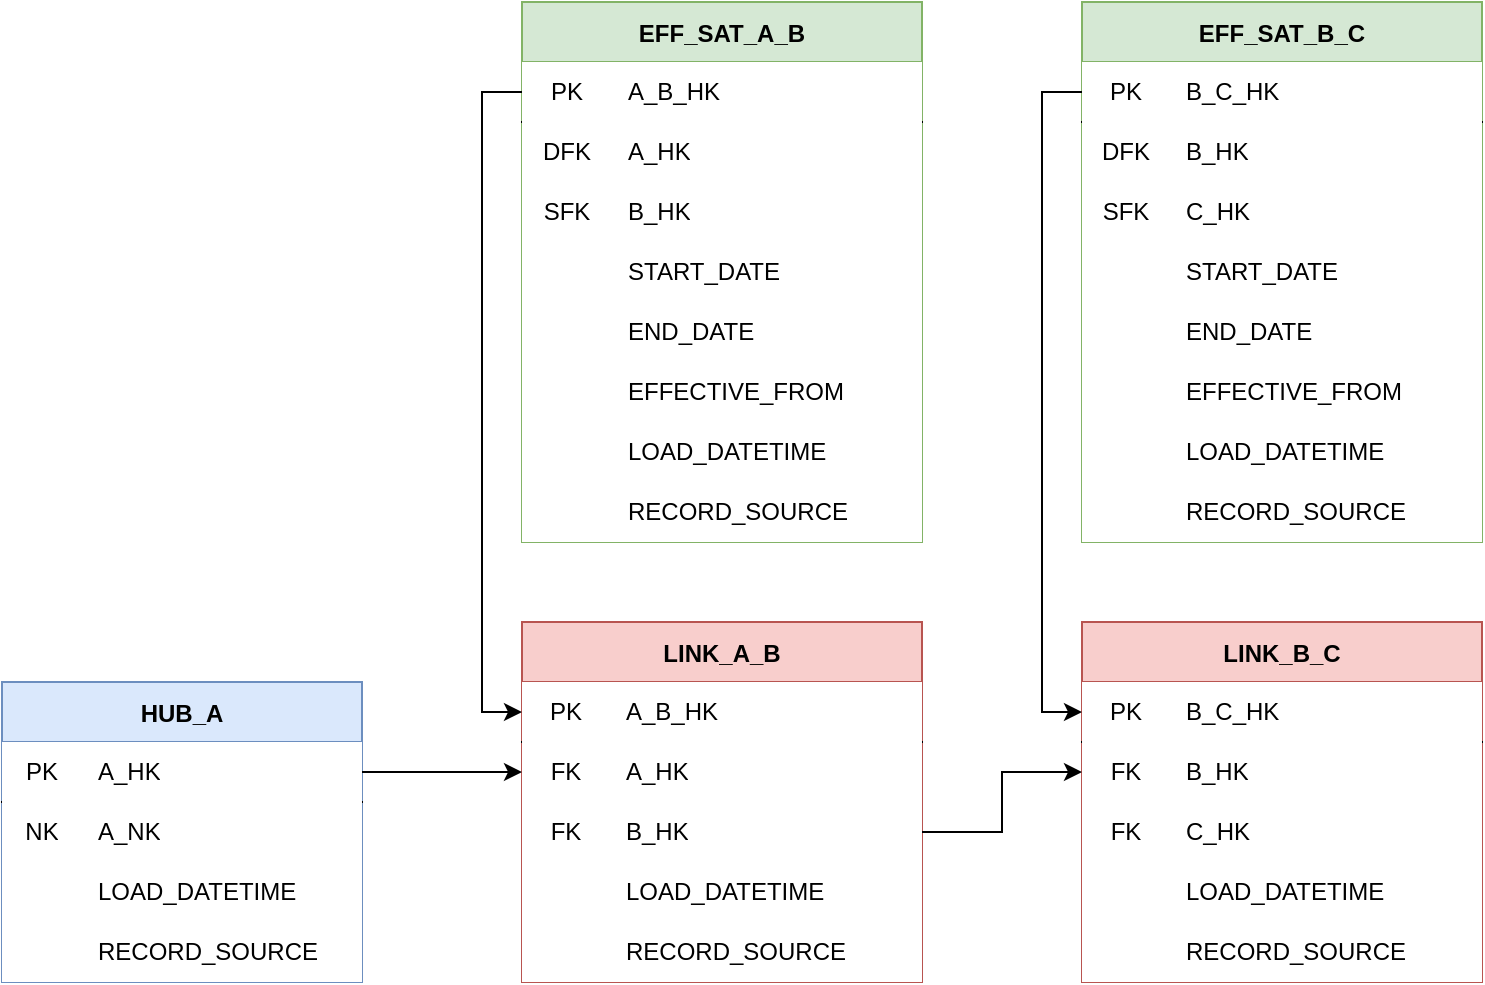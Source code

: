 <mxfile version="15.6.8" type="device"><diagram id="DpK4ceuNsN-gFAj8Zbw4" name="Page-1"><mxGraphModel dx="2031" dy="1089" grid="1" gridSize="10" guides="1" tooltips="1" connect="1" arrows="1" fold="1" page="1" pageScale="1" pageWidth="1169" pageHeight="827" math="0" shadow="0"><root><mxCell id="0"/><mxCell id="1" parent="0"/><mxCell id="jPIMlMzL77Ls9lSyBVx6-1" value="HUB_A" style="shape=table;startSize=30;container=1;collapsible=0;childLayout=tableLayout;fixedRows=1;rowLines=0;fontStyle=1;align=center;pointerEvents=1;fillColor=#dae8fc;strokeColor=#6c8ebf;swimlaneFillColor=none;" vertex="1" parent="1"><mxGeometry x="250" y="520" width="180" height="150" as="geometry"/></mxCell><mxCell id="jPIMlMzL77Ls9lSyBVx6-2" value="" style="shape=partialRectangle;html=1;whiteSpace=wrap;collapsible=0;dropTarget=0;pointerEvents=1;fillColor=none;top=0;left=0;bottom=1;right=0;points=[[0,0.5],[1,0.5]];portConstraint=eastwest;" vertex="1" parent="jPIMlMzL77Ls9lSyBVx6-1"><mxGeometry y="30" width="180" height="30" as="geometry"/></mxCell><mxCell id="jPIMlMzL77Ls9lSyBVx6-3" value="PK" style="shape=partialRectangle;html=1;whiteSpace=wrap;connectable=0;fillColor=default;top=0;left=0;bottom=0;right=0;overflow=hidden;pointerEvents=1;" vertex="1" parent="jPIMlMzL77Ls9lSyBVx6-2"><mxGeometry width="40" height="30" as="geometry"><mxRectangle width="40" height="30" as="alternateBounds"/></mxGeometry></mxCell><mxCell id="jPIMlMzL77Ls9lSyBVx6-4" value="A_HK" style="shape=partialRectangle;html=1;whiteSpace=wrap;connectable=0;fillColor=default;top=0;left=0;bottom=0;right=0;align=left;spacingLeft=6;overflow=hidden;pointerEvents=1;" vertex="1" parent="jPIMlMzL77Ls9lSyBVx6-2"><mxGeometry x="40" width="140" height="30" as="geometry"><mxRectangle width="140" height="30" as="alternateBounds"/></mxGeometry></mxCell><mxCell id="jPIMlMzL77Ls9lSyBVx6-5" value="" style="shape=partialRectangle;html=1;whiteSpace=wrap;collapsible=0;dropTarget=0;pointerEvents=1;fillColor=none;top=0;left=0;bottom=0;right=0;points=[[0,0.5],[1,0.5]];portConstraint=eastwest;" vertex="1" parent="jPIMlMzL77Ls9lSyBVx6-1"><mxGeometry y="60" width="180" height="30" as="geometry"/></mxCell><mxCell id="jPIMlMzL77Ls9lSyBVx6-6" value="NK" style="shape=partialRectangle;html=1;whiteSpace=wrap;connectable=0;fillColor=default;top=0;left=0;bottom=0;right=0;overflow=hidden;pointerEvents=1;" vertex="1" parent="jPIMlMzL77Ls9lSyBVx6-5"><mxGeometry width="40" height="30" as="geometry"><mxRectangle width="40" height="30" as="alternateBounds"/></mxGeometry></mxCell><mxCell id="jPIMlMzL77Ls9lSyBVx6-7" value="A_NK" style="shape=partialRectangle;html=1;whiteSpace=wrap;connectable=0;fillColor=default;top=0;left=0;bottom=0;right=0;align=left;spacingLeft=6;overflow=hidden;pointerEvents=1;" vertex="1" parent="jPIMlMzL77Ls9lSyBVx6-5"><mxGeometry x="40" width="140" height="30" as="geometry"><mxRectangle width="140" height="30" as="alternateBounds"/></mxGeometry></mxCell><mxCell id="jPIMlMzL77Ls9lSyBVx6-8" value="" style="shape=partialRectangle;html=1;whiteSpace=wrap;collapsible=0;dropTarget=0;pointerEvents=1;fillColor=none;top=0;left=0;bottom=0;right=0;points=[[0,0.5],[1,0.5]];portConstraint=eastwest;" vertex="1" parent="jPIMlMzL77Ls9lSyBVx6-1"><mxGeometry y="90" width="180" height="30" as="geometry"/></mxCell><mxCell id="jPIMlMzL77Ls9lSyBVx6-9" value="" style="shape=partialRectangle;html=1;whiteSpace=wrap;connectable=0;fillColor=default;top=0;left=0;bottom=0;right=0;overflow=hidden;pointerEvents=1;" vertex="1" parent="jPIMlMzL77Ls9lSyBVx6-8"><mxGeometry width="40" height="30" as="geometry"><mxRectangle width="40" height="30" as="alternateBounds"/></mxGeometry></mxCell><mxCell id="jPIMlMzL77Ls9lSyBVx6-10" value="LOAD_DATETIME" style="shape=partialRectangle;html=1;whiteSpace=wrap;connectable=0;fillColor=default;top=0;left=0;bottom=0;right=0;align=left;spacingLeft=6;overflow=hidden;pointerEvents=1;" vertex="1" parent="jPIMlMzL77Ls9lSyBVx6-8"><mxGeometry x="40" width="140" height="30" as="geometry"><mxRectangle width="140" height="30" as="alternateBounds"/></mxGeometry></mxCell><mxCell id="jPIMlMzL77Ls9lSyBVx6-11" style="shape=partialRectangle;html=1;whiteSpace=wrap;collapsible=0;dropTarget=0;pointerEvents=1;fillColor=none;top=0;left=0;bottom=0;right=0;points=[[0,0.5],[1,0.5]];portConstraint=eastwest;" vertex="1" parent="jPIMlMzL77Ls9lSyBVx6-1"><mxGeometry y="120" width="180" height="30" as="geometry"/></mxCell><mxCell id="jPIMlMzL77Ls9lSyBVx6-12" style="shape=partialRectangle;html=1;whiteSpace=wrap;connectable=0;fillColor=default;top=0;left=0;bottom=0;right=0;overflow=hidden;pointerEvents=1;" vertex="1" parent="jPIMlMzL77Ls9lSyBVx6-11"><mxGeometry width="40" height="30" as="geometry"><mxRectangle width="40" height="30" as="alternateBounds"/></mxGeometry></mxCell><mxCell id="jPIMlMzL77Ls9lSyBVx6-13" value="RECORD_SOURCE" style="shape=partialRectangle;html=1;whiteSpace=wrap;connectable=0;fillColor=default;top=0;left=0;bottom=0;right=0;align=left;spacingLeft=6;overflow=hidden;pointerEvents=1;" vertex="1" parent="jPIMlMzL77Ls9lSyBVx6-11"><mxGeometry x="40" width="140" height="30" as="geometry"><mxRectangle width="140" height="30" as="alternateBounds"/></mxGeometry></mxCell><mxCell id="jPIMlMzL77Ls9lSyBVx6-14" value="LINK_A_B" style="shape=table;startSize=30;container=1;collapsible=0;childLayout=tableLayout;fixedRows=1;rowLines=0;fontStyle=1;align=center;pointerEvents=1;fillColor=#f8cecc;strokeColor=#b85450;swimlaneFillColor=none;" vertex="1" parent="1"><mxGeometry x="510" y="490" width="200" height="180" as="geometry"/></mxCell><mxCell id="jPIMlMzL77Ls9lSyBVx6-15" value="" style="shape=partialRectangle;html=1;whiteSpace=wrap;collapsible=0;dropTarget=0;pointerEvents=1;fillColor=none;top=0;left=0;bottom=1;right=0;points=[[0,0.5],[1,0.5]];portConstraint=eastwest;" vertex="1" parent="jPIMlMzL77Ls9lSyBVx6-14"><mxGeometry y="30" width="200" height="30" as="geometry"/></mxCell><mxCell id="jPIMlMzL77Ls9lSyBVx6-16" value="PK" style="shape=partialRectangle;html=1;whiteSpace=wrap;connectable=0;fillColor=default;top=0;left=0;bottom=0;right=0;overflow=hidden;pointerEvents=1;" vertex="1" parent="jPIMlMzL77Ls9lSyBVx6-15"><mxGeometry width="44" height="30" as="geometry"><mxRectangle width="44" height="30" as="alternateBounds"/></mxGeometry></mxCell><mxCell id="jPIMlMzL77Ls9lSyBVx6-17" value="A_B_HK" style="shape=partialRectangle;html=1;whiteSpace=wrap;connectable=0;fillColor=default;top=0;left=0;bottom=0;right=0;align=left;spacingLeft=6;overflow=hidden;pointerEvents=1;" vertex="1" parent="jPIMlMzL77Ls9lSyBVx6-15"><mxGeometry x="44" width="156" height="30" as="geometry"><mxRectangle width="156" height="30" as="alternateBounds"/></mxGeometry></mxCell><mxCell id="jPIMlMzL77Ls9lSyBVx6-18" value="" style="shape=partialRectangle;html=1;whiteSpace=wrap;collapsible=0;dropTarget=0;pointerEvents=1;fillColor=none;top=0;left=0;bottom=0;right=0;points=[[0,0.5],[1,0.5]];portConstraint=eastwest;" vertex="1" parent="jPIMlMzL77Ls9lSyBVx6-14"><mxGeometry y="60" width="200" height="30" as="geometry"/></mxCell><mxCell id="jPIMlMzL77Ls9lSyBVx6-19" value="FK" style="shape=partialRectangle;html=1;whiteSpace=wrap;connectable=0;fillColor=default;top=0;left=0;bottom=0;right=0;overflow=hidden;pointerEvents=1;" vertex="1" parent="jPIMlMzL77Ls9lSyBVx6-18"><mxGeometry width="44" height="30" as="geometry"><mxRectangle width="44" height="30" as="alternateBounds"/></mxGeometry></mxCell><mxCell id="jPIMlMzL77Ls9lSyBVx6-20" value="A_HK" style="shape=partialRectangle;html=1;whiteSpace=wrap;connectable=0;fillColor=default;top=0;left=0;bottom=0;right=0;align=left;spacingLeft=6;overflow=hidden;pointerEvents=1;" vertex="1" parent="jPIMlMzL77Ls9lSyBVx6-18"><mxGeometry x="44" width="156" height="30" as="geometry"><mxRectangle width="156" height="30" as="alternateBounds"/></mxGeometry></mxCell><mxCell id="jPIMlMzL77Ls9lSyBVx6-21" value="" style="shape=partialRectangle;html=1;whiteSpace=wrap;collapsible=0;dropTarget=0;pointerEvents=1;fillColor=none;top=0;left=0;bottom=0;right=0;points=[[0,0.5],[1,0.5]];portConstraint=eastwest;" vertex="1" parent="jPIMlMzL77Ls9lSyBVx6-14"><mxGeometry y="90" width="200" height="30" as="geometry"/></mxCell><mxCell id="jPIMlMzL77Ls9lSyBVx6-22" value="FK" style="shape=partialRectangle;html=1;whiteSpace=wrap;connectable=0;fillColor=default;top=0;left=0;bottom=0;right=0;overflow=hidden;pointerEvents=1;" vertex="1" parent="jPIMlMzL77Ls9lSyBVx6-21"><mxGeometry width="44" height="30" as="geometry"><mxRectangle width="44" height="30" as="alternateBounds"/></mxGeometry></mxCell><mxCell id="jPIMlMzL77Ls9lSyBVx6-23" value="B_HK" style="shape=partialRectangle;html=1;whiteSpace=wrap;connectable=0;fillColor=default;top=0;left=0;bottom=0;right=0;align=left;spacingLeft=6;overflow=hidden;pointerEvents=1;" vertex="1" parent="jPIMlMzL77Ls9lSyBVx6-21"><mxGeometry x="44" width="156" height="30" as="geometry"><mxRectangle width="156" height="30" as="alternateBounds"/></mxGeometry></mxCell><mxCell id="jPIMlMzL77Ls9lSyBVx6-24" style="shape=partialRectangle;html=1;whiteSpace=wrap;collapsible=0;dropTarget=0;pointerEvents=1;fillColor=none;top=0;left=0;bottom=0;right=0;points=[[0,0.5],[1,0.5]];portConstraint=eastwest;" vertex="1" parent="jPIMlMzL77Ls9lSyBVx6-14"><mxGeometry y="120" width="200" height="30" as="geometry"/></mxCell><mxCell id="jPIMlMzL77Ls9lSyBVx6-25" style="shape=partialRectangle;html=1;whiteSpace=wrap;connectable=0;fillColor=default;top=0;left=0;bottom=0;right=0;overflow=hidden;pointerEvents=1;" vertex="1" parent="jPIMlMzL77Ls9lSyBVx6-24"><mxGeometry width="44" height="30" as="geometry"><mxRectangle width="44" height="30" as="alternateBounds"/></mxGeometry></mxCell><mxCell id="jPIMlMzL77Ls9lSyBVx6-26" value="LOAD_DATETIME" style="shape=partialRectangle;html=1;whiteSpace=wrap;connectable=0;fillColor=default;top=0;left=0;bottom=0;right=0;align=left;spacingLeft=6;overflow=hidden;pointerEvents=1;" vertex="1" parent="jPIMlMzL77Ls9lSyBVx6-24"><mxGeometry x="44" width="156" height="30" as="geometry"><mxRectangle width="156" height="30" as="alternateBounds"/></mxGeometry></mxCell><mxCell id="jPIMlMzL77Ls9lSyBVx6-27" style="shape=partialRectangle;html=1;whiteSpace=wrap;collapsible=0;dropTarget=0;pointerEvents=1;fillColor=none;top=0;left=0;bottom=0;right=0;points=[[0,0.5],[1,0.5]];portConstraint=eastwest;" vertex="1" parent="jPIMlMzL77Ls9lSyBVx6-14"><mxGeometry y="150" width="200" height="30" as="geometry"/></mxCell><mxCell id="jPIMlMzL77Ls9lSyBVx6-28" style="shape=partialRectangle;html=1;whiteSpace=wrap;connectable=0;fillColor=default;top=0;left=0;bottom=0;right=0;overflow=hidden;pointerEvents=1;" vertex="1" parent="jPIMlMzL77Ls9lSyBVx6-27"><mxGeometry width="44" height="30" as="geometry"><mxRectangle width="44" height="30" as="alternateBounds"/></mxGeometry></mxCell><mxCell id="jPIMlMzL77Ls9lSyBVx6-29" value="RECORD_SOURCE" style="shape=partialRectangle;html=1;whiteSpace=wrap;connectable=0;fillColor=default;top=0;left=0;bottom=0;right=0;align=left;spacingLeft=6;overflow=hidden;pointerEvents=1;" vertex="1" parent="jPIMlMzL77Ls9lSyBVx6-27"><mxGeometry x="44" width="156" height="30" as="geometry"><mxRectangle width="156" height="30" as="alternateBounds"/></mxGeometry></mxCell><mxCell id="jPIMlMzL77Ls9lSyBVx6-30" value="LINK_B_C" style="shape=table;startSize=30;container=1;collapsible=0;childLayout=tableLayout;fixedRows=1;rowLines=0;fontStyle=1;align=center;pointerEvents=1;fillColor=#f8cecc;strokeColor=#b85450;swimlaneFillColor=none;" vertex="1" parent="1"><mxGeometry x="790" y="490" width="200" height="180" as="geometry"/></mxCell><mxCell id="jPIMlMzL77Ls9lSyBVx6-31" value="" style="shape=partialRectangle;html=1;whiteSpace=wrap;collapsible=0;dropTarget=0;pointerEvents=1;fillColor=none;top=0;left=0;bottom=1;right=0;points=[[0,0.5],[1,0.5]];portConstraint=eastwest;" vertex="1" parent="jPIMlMzL77Ls9lSyBVx6-30"><mxGeometry y="30" width="200" height="30" as="geometry"/></mxCell><mxCell id="jPIMlMzL77Ls9lSyBVx6-32" value="PK" style="shape=partialRectangle;html=1;whiteSpace=wrap;connectable=0;fillColor=default;top=0;left=0;bottom=0;right=0;overflow=hidden;pointerEvents=1;" vertex="1" parent="jPIMlMzL77Ls9lSyBVx6-31"><mxGeometry width="44" height="30" as="geometry"><mxRectangle width="44" height="30" as="alternateBounds"/></mxGeometry></mxCell><mxCell id="jPIMlMzL77Ls9lSyBVx6-33" value="B_C_HK" style="shape=partialRectangle;html=1;whiteSpace=wrap;connectable=0;fillColor=default;top=0;left=0;bottom=0;right=0;align=left;spacingLeft=6;overflow=hidden;pointerEvents=1;" vertex="1" parent="jPIMlMzL77Ls9lSyBVx6-31"><mxGeometry x="44" width="156" height="30" as="geometry"><mxRectangle width="156" height="30" as="alternateBounds"/></mxGeometry></mxCell><mxCell id="jPIMlMzL77Ls9lSyBVx6-34" value="" style="shape=partialRectangle;html=1;whiteSpace=wrap;collapsible=0;dropTarget=0;pointerEvents=1;fillColor=none;top=0;left=0;bottom=0;right=0;points=[[0,0.5],[1,0.5]];portConstraint=eastwest;" vertex="1" parent="jPIMlMzL77Ls9lSyBVx6-30"><mxGeometry y="60" width="200" height="30" as="geometry"/></mxCell><mxCell id="jPIMlMzL77Ls9lSyBVx6-35" value="FK" style="shape=partialRectangle;html=1;whiteSpace=wrap;connectable=0;fillColor=default;top=0;left=0;bottom=0;right=0;overflow=hidden;pointerEvents=1;" vertex="1" parent="jPIMlMzL77Ls9lSyBVx6-34"><mxGeometry width="44" height="30" as="geometry"><mxRectangle width="44" height="30" as="alternateBounds"/></mxGeometry></mxCell><mxCell id="jPIMlMzL77Ls9lSyBVx6-36" value="B_HK" style="shape=partialRectangle;html=1;whiteSpace=wrap;connectable=0;fillColor=default;top=0;left=0;bottom=0;right=0;align=left;spacingLeft=6;overflow=hidden;pointerEvents=1;" vertex="1" parent="jPIMlMzL77Ls9lSyBVx6-34"><mxGeometry x="44" width="156" height="30" as="geometry"><mxRectangle width="156" height="30" as="alternateBounds"/></mxGeometry></mxCell><mxCell id="jPIMlMzL77Ls9lSyBVx6-37" value="" style="shape=partialRectangle;html=1;whiteSpace=wrap;collapsible=0;dropTarget=0;pointerEvents=1;fillColor=none;top=0;left=0;bottom=0;right=0;points=[[0,0.5],[1,0.5]];portConstraint=eastwest;" vertex="1" parent="jPIMlMzL77Ls9lSyBVx6-30"><mxGeometry y="90" width="200" height="30" as="geometry"/></mxCell><mxCell id="jPIMlMzL77Ls9lSyBVx6-38" value="FK" style="shape=partialRectangle;html=1;whiteSpace=wrap;connectable=0;fillColor=default;top=0;left=0;bottom=0;right=0;overflow=hidden;pointerEvents=1;" vertex="1" parent="jPIMlMzL77Ls9lSyBVx6-37"><mxGeometry width="44" height="30" as="geometry"><mxRectangle width="44" height="30" as="alternateBounds"/></mxGeometry></mxCell><mxCell id="jPIMlMzL77Ls9lSyBVx6-39" value="C_HK" style="shape=partialRectangle;html=1;whiteSpace=wrap;connectable=0;fillColor=default;top=0;left=0;bottom=0;right=0;align=left;spacingLeft=6;overflow=hidden;pointerEvents=1;" vertex="1" parent="jPIMlMzL77Ls9lSyBVx6-37"><mxGeometry x="44" width="156" height="30" as="geometry"><mxRectangle width="156" height="30" as="alternateBounds"/></mxGeometry></mxCell><mxCell id="jPIMlMzL77Ls9lSyBVx6-40" style="shape=partialRectangle;html=1;whiteSpace=wrap;collapsible=0;dropTarget=0;pointerEvents=1;fillColor=none;top=0;left=0;bottom=0;right=0;points=[[0,0.5],[1,0.5]];portConstraint=eastwest;" vertex="1" parent="jPIMlMzL77Ls9lSyBVx6-30"><mxGeometry y="120" width="200" height="30" as="geometry"/></mxCell><mxCell id="jPIMlMzL77Ls9lSyBVx6-41" style="shape=partialRectangle;html=1;whiteSpace=wrap;connectable=0;fillColor=default;top=0;left=0;bottom=0;right=0;overflow=hidden;pointerEvents=1;" vertex="1" parent="jPIMlMzL77Ls9lSyBVx6-40"><mxGeometry width="44" height="30" as="geometry"><mxRectangle width="44" height="30" as="alternateBounds"/></mxGeometry></mxCell><mxCell id="jPIMlMzL77Ls9lSyBVx6-42" value="LOAD_DATETIME" style="shape=partialRectangle;html=1;whiteSpace=wrap;connectable=0;fillColor=default;top=0;left=0;bottom=0;right=0;align=left;spacingLeft=6;overflow=hidden;pointerEvents=1;" vertex="1" parent="jPIMlMzL77Ls9lSyBVx6-40"><mxGeometry x="44" width="156" height="30" as="geometry"><mxRectangle width="156" height="30" as="alternateBounds"/></mxGeometry></mxCell><mxCell id="jPIMlMzL77Ls9lSyBVx6-43" style="shape=partialRectangle;html=1;whiteSpace=wrap;collapsible=0;dropTarget=0;pointerEvents=1;fillColor=none;top=0;left=0;bottom=0;right=0;points=[[0,0.5],[1,0.5]];portConstraint=eastwest;" vertex="1" parent="jPIMlMzL77Ls9lSyBVx6-30"><mxGeometry y="150" width="200" height="30" as="geometry"/></mxCell><mxCell id="jPIMlMzL77Ls9lSyBVx6-44" style="shape=partialRectangle;html=1;whiteSpace=wrap;connectable=0;fillColor=default;top=0;left=0;bottom=0;right=0;overflow=hidden;pointerEvents=1;" vertex="1" parent="jPIMlMzL77Ls9lSyBVx6-43"><mxGeometry width="44" height="30" as="geometry"><mxRectangle width="44" height="30" as="alternateBounds"/></mxGeometry></mxCell><mxCell id="jPIMlMzL77Ls9lSyBVx6-45" value="RECORD_SOURCE" style="shape=partialRectangle;html=1;whiteSpace=wrap;connectable=0;fillColor=default;top=0;left=0;bottom=0;right=0;align=left;spacingLeft=6;overflow=hidden;pointerEvents=1;" vertex="1" parent="jPIMlMzL77Ls9lSyBVx6-43"><mxGeometry x="44" width="156" height="30" as="geometry"><mxRectangle width="156" height="30" as="alternateBounds"/></mxGeometry></mxCell><mxCell id="jPIMlMzL77Ls9lSyBVx6-46" style="edgeStyle=orthogonalEdgeStyle;rounded=0;orthogonalLoop=1;jettySize=auto;html=1;exitX=1;exitY=0.5;exitDx=0;exitDy=0;entryX=0;entryY=0.5;entryDx=0;entryDy=0;labelBackgroundColor=default;strokeWidth=1;" edge="1" parent="1" source="jPIMlMzL77Ls9lSyBVx6-2" target="jPIMlMzL77Ls9lSyBVx6-18"><mxGeometry relative="1" as="geometry"/></mxCell><mxCell id="jPIMlMzL77Ls9lSyBVx6-47" style="edgeStyle=orthogonalEdgeStyle;rounded=0;orthogonalLoop=1;jettySize=auto;html=1;exitX=1;exitY=0.5;exitDx=0;exitDy=0;entryX=0;entryY=0.5;entryDx=0;entryDy=0;labelBackgroundColor=default;strokeWidth=1;" edge="1" parent="1" source="jPIMlMzL77Ls9lSyBVx6-21" target="jPIMlMzL77Ls9lSyBVx6-34"><mxGeometry relative="1" as="geometry"/></mxCell><mxCell id="jPIMlMzL77Ls9lSyBVx6-48" value="EFF_SAT_A_B" style="shape=table;startSize=30;container=1;collapsible=0;childLayout=tableLayout;fixedRows=1;rowLines=0;fontStyle=1;align=center;pointerEvents=1;fillColor=#d5e8d4;strokeColor=#82b366;swimlaneFillColor=none;" vertex="1" parent="1"><mxGeometry x="510" y="180" width="200" height="270" as="geometry"/></mxCell><mxCell id="jPIMlMzL77Ls9lSyBVx6-49" value="" style="shape=partialRectangle;html=1;whiteSpace=wrap;collapsible=0;dropTarget=0;pointerEvents=1;fillColor=none;top=0;left=0;bottom=1;right=0;points=[[0,0.5],[1,0.5]];portConstraint=eastwest;" vertex="1" parent="jPIMlMzL77Ls9lSyBVx6-48"><mxGeometry y="30" width="200" height="30" as="geometry"/></mxCell><mxCell id="jPIMlMzL77Ls9lSyBVx6-50" value="PK" style="shape=partialRectangle;html=1;whiteSpace=wrap;connectable=0;fillColor=default;top=0;left=0;bottom=0;right=0;overflow=hidden;pointerEvents=1;" vertex="1" parent="jPIMlMzL77Ls9lSyBVx6-49"><mxGeometry width="45" height="30" as="geometry"><mxRectangle width="45" height="30" as="alternateBounds"/></mxGeometry></mxCell><mxCell id="jPIMlMzL77Ls9lSyBVx6-51" value="A_B_HK" style="shape=partialRectangle;html=1;whiteSpace=wrap;connectable=0;fillColor=default;top=0;left=0;bottom=0;right=0;align=left;spacingLeft=6;overflow=hidden;pointerEvents=1;" vertex="1" parent="jPIMlMzL77Ls9lSyBVx6-49"><mxGeometry x="45" width="155" height="30" as="geometry"><mxRectangle width="155" height="30" as="alternateBounds"/></mxGeometry></mxCell><mxCell id="jPIMlMzL77Ls9lSyBVx6-52" value="" style="shape=partialRectangle;html=1;whiteSpace=wrap;collapsible=0;dropTarget=0;pointerEvents=1;fillColor=none;top=0;left=0;bottom=0;right=0;points=[[0,0.5],[1,0.5]];portConstraint=eastwest;" vertex="1" parent="jPIMlMzL77Ls9lSyBVx6-48"><mxGeometry y="60" width="200" height="30" as="geometry"/></mxCell><mxCell id="jPIMlMzL77Ls9lSyBVx6-53" value="DFK" style="shape=partialRectangle;html=1;whiteSpace=wrap;connectable=0;fillColor=default;top=0;left=0;bottom=0;right=0;overflow=hidden;pointerEvents=1;" vertex="1" parent="jPIMlMzL77Ls9lSyBVx6-52"><mxGeometry width="45" height="30" as="geometry"><mxRectangle width="45" height="30" as="alternateBounds"/></mxGeometry></mxCell><mxCell id="jPIMlMzL77Ls9lSyBVx6-54" value="A_HK" style="shape=partialRectangle;html=1;whiteSpace=wrap;connectable=0;fillColor=default;top=0;left=0;bottom=0;right=0;align=left;spacingLeft=6;overflow=hidden;pointerEvents=1;" vertex="1" parent="jPIMlMzL77Ls9lSyBVx6-52"><mxGeometry x="45" width="155" height="30" as="geometry"><mxRectangle width="155" height="30" as="alternateBounds"/></mxGeometry></mxCell><mxCell id="jPIMlMzL77Ls9lSyBVx6-55" value="" style="shape=partialRectangle;html=1;whiteSpace=wrap;collapsible=0;dropTarget=0;pointerEvents=1;fillColor=none;top=0;left=0;bottom=0;right=0;points=[[0,0.5],[1,0.5]];portConstraint=eastwest;" vertex="1" parent="jPIMlMzL77Ls9lSyBVx6-48"><mxGeometry y="90" width="200" height="30" as="geometry"/></mxCell><mxCell id="jPIMlMzL77Ls9lSyBVx6-56" value="SFK" style="shape=partialRectangle;html=1;whiteSpace=wrap;connectable=0;fillColor=default;top=0;left=0;bottom=0;right=0;overflow=hidden;pointerEvents=1;" vertex="1" parent="jPIMlMzL77Ls9lSyBVx6-55"><mxGeometry width="45" height="30" as="geometry"><mxRectangle width="45" height="30" as="alternateBounds"/></mxGeometry></mxCell><mxCell id="jPIMlMzL77Ls9lSyBVx6-57" value="B_HK" style="shape=partialRectangle;html=1;whiteSpace=wrap;connectable=0;fillColor=default;top=0;left=0;bottom=0;right=0;align=left;spacingLeft=6;overflow=hidden;pointerEvents=1;" vertex="1" parent="jPIMlMzL77Ls9lSyBVx6-55"><mxGeometry x="45" width="155" height="30" as="geometry"><mxRectangle width="155" height="30" as="alternateBounds"/></mxGeometry></mxCell><mxCell id="jPIMlMzL77Ls9lSyBVx6-58" style="shape=partialRectangle;html=1;whiteSpace=wrap;collapsible=0;dropTarget=0;pointerEvents=1;fillColor=none;top=0;left=0;bottom=0;right=0;points=[[0,0.5],[1,0.5]];portConstraint=eastwest;" vertex="1" parent="jPIMlMzL77Ls9lSyBVx6-48"><mxGeometry y="120" width="200" height="30" as="geometry"/></mxCell><mxCell id="jPIMlMzL77Ls9lSyBVx6-59" style="shape=partialRectangle;html=1;whiteSpace=wrap;connectable=0;fillColor=default;top=0;left=0;bottom=0;right=0;overflow=hidden;pointerEvents=1;" vertex="1" parent="jPIMlMzL77Ls9lSyBVx6-58"><mxGeometry width="45" height="30" as="geometry"><mxRectangle width="45" height="30" as="alternateBounds"/></mxGeometry></mxCell><mxCell id="jPIMlMzL77Ls9lSyBVx6-60" value="START_DATE" style="shape=partialRectangle;html=1;whiteSpace=wrap;connectable=0;fillColor=default;top=0;left=0;bottom=0;right=0;align=left;spacingLeft=6;overflow=hidden;pointerEvents=1;" vertex="1" parent="jPIMlMzL77Ls9lSyBVx6-58"><mxGeometry x="45" width="155" height="30" as="geometry"><mxRectangle width="155" height="30" as="alternateBounds"/></mxGeometry></mxCell><mxCell id="jPIMlMzL77Ls9lSyBVx6-61" style="shape=partialRectangle;html=1;whiteSpace=wrap;collapsible=0;dropTarget=0;pointerEvents=1;fillColor=none;top=0;left=0;bottom=0;right=0;points=[[0,0.5],[1,0.5]];portConstraint=eastwest;" vertex="1" parent="jPIMlMzL77Ls9lSyBVx6-48"><mxGeometry y="150" width="200" height="30" as="geometry"/></mxCell><mxCell id="jPIMlMzL77Ls9lSyBVx6-62" style="shape=partialRectangle;html=1;whiteSpace=wrap;connectable=0;fillColor=default;top=0;left=0;bottom=0;right=0;overflow=hidden;pointerEvents=1;" vertex="1" parent="jPIMlMzL77Ls9lSyBVx6-61"><mxGeometry width="45" height="30" as="geometry"><mxRectangle width="45" height="30" as="alternateBounds"/></mxGeometry></mxCell><mxCell id="jPIMlMzL77Ls9lSyBVx6-63" value="END_DATE" style="shape=partialRectangle;html=1;whiteSpace=wrap;connectable=0;fillColor=default;top=0;left=0;bottom=0;right=0;align=left;spacingLeft=6;overflow=hidden;pointerEvents=1;" vertex="1" parent="jPIMlMzL77Ls9lSyBVx6-61"><mxGeometry x="45" width="155" height="30" as="geometry"><mxRectangle width="155" height="30" as="alternateBounds"/></mxGeometry></mxCell><mxCell id="jPIMlMzL77Ls9lSyBVx6-64" style="shape=partialRectangle;html=1;whiteSpace=wrap;collapsible=0;dropTarget=0;pointerEvents=1;fillColor=none;top=0;left=0;bottom=0;right=0;points=[[0,0.5],[1,0.5]];portConstraint=eastwest;" vertex="1" parent="jPIMlMzL77Ls9lSyBVx6-48"><mxGeometry y="180" width="200" height="30" as="geometry"/></mxCell><mxCell id="jPIMlMzL77Ls9lSyBVx6-65" style="shape=partialRectangle;html=1;whiteSpace=wrap;connectable=0;fillColor=default;top=0;left=0;bottom=0;right=0;overflow=hidden;pointerEvents=1;" vertex="1" parent="jPIMlMzL77Ls9lSyBVx6-64"><mxGeometry width="45" height="30" as="geometry"><mxRectangle width="45" height="30" as="alternateBounds"/></mxGeometry></mxCell><mxCell id="jPIMlMzL77Ls9lSyBVx6-66" value="EFFECTIVE_FROM" style="shape=partialRectangle;html=1;whiteSpace=wrap;connectable=0;fillColor=default;top=0;left=0;bottom=0;right=0;align=left;spacingLeft=6;overflow=hidden;pointerEvents=1;" vertex="1" parent="jPIMlMzL77Ls9lSyBVx6-64"><mxGeometry x="45" width="155" height="30" as="geometry"><mxRectangle width="155" height="30" as="alternateBounds"/></mxGeometry></mxCell><mxCell id="jPIMlMzL77Ls9lSyBVx6-67" style="shape=partialRectangle;html=1;whiteSpace=wrap;collapsible=0;dropTarget=0;pointerEvents=1;fillColor=none;top=0;left=0;bottom=0;right=0;points=[[0,0.5],[1,0.5]];portConstraint=eastwest;" vertex="1" parent="jPIMlMzL77Ls9lSyBVx6-48"><mxGeometry y="210" width="200" height="30" as="geometry"/></mxCell><mxCell id="jPIMlMzL77Ls9lSyBVx6-68" style="shape=partialRectangle;html=1;whiteSpace=wrap;connectable=0;fillColor=default;top=0;left=0;bottom=0;right=0;overflow=hidden;pointerEvents=1;" vertex="1" parent="jPIMlMzL77Ls9lSyBVx6-67"><mxGeometry width="45" height="30" as="geometry"><mxRectangle width="45" height="30" as="alternateBounds"/></mxGeometry></mxCell><mxCell id="jPIMlMzL77Ls9lSyBVx6-69" value="LOAD_DATETIME" style="shape=partialRectangle;html=1;whiteSpace=wrap;connectable=0;fillColor=default;top=0;left=0;bottom=0;right=0;align=left;spacingLeft=6;overflow=hidden;pointerEvents=1;" vertex="1" parent="jPIMlMzL77Ls9lSyBVx6-67"><mxGeometry x="45" width="155" height="30" as="geometry"><mxRectangle width="155" height="30" as="alternateBounds"/></mxGeometry></mxCell><mxCell id="jPIMlMzL77Ls9lSyBVx6-70" style="shape=partialRectangle;html=1;whiteSpace=wrap;collapsible=0;dropTarget=0;pointerEvents=1;fillColor=none;top=0;left=0;bottom=0;right=0;points=[[0,0.5],[1,0.5]];portConstraint=eastwest;" vertex="1" parent="jPIMlMzL77Ls9lSyBVx6-48"><mxGeometry y="240" width="200" height="30" as="geometry"/></mxCell><mxCell id="jPIMlMzL77Ls9lSyBVx6-71" style="shape=partialRectangle;html=1;whiteSpace=wrap;connectable=0;fillColor=default;top=0;left=0;bottom=0;right=0;overflow=hidden;pointerEvents=1;" vertex="1" parent="jPIMlMzL77Ls9lSyBVx6-70"><mxGeometry width="45" height="30" as="geometry"><mxRectangle width="45" height="30" as="alternateBounds"/></mxGeometry></mxCell><mxCell id="jPIMlMzL77Ls9lSyBVx6-72" value="RECORD_SOURCE" style="shape=partialRectangle;html=1;whiteSpace=wrap;connectable=0;fillColor=default;top=0;left=0;bottom=0;right=0;align=left;spacingLeft=6;overflow=hidden;pointerEvents=1;" vertex="1" parent="jPIMlMzL77Ls9lSyBVx6-70"><mxGeometry x="45" width="155" height="30" as="geometry"><mxRectangle width="155" height="30" as="alternateBounds"/></mxGeometry></mxCell><mxCell id="jPIMlMzL77Ls9lSyBVx6-73" value="EFF_SAT_B_C" style="shape=table;startSize=30;container=1;collapsible=0;childLayout=tableLayout;fixedRows=1;rowLines=0;fontStyle=1;align=center;pointerEvents=1;fillColor=#d5e8d4;strokeColor=#82b366;swimlaneFillColor=none;" vertex="1" parent="1"><mxGeometry x="790" y="180" width="200" height="270" as="geometry"/></mxCell><mxCell id="jPIMlMzL77Ls9lSyBVx6-74" value="" style="shape=partialRectangle;html=1;whiteSpace=wrap;collapsible=0;dropTarget=0;pointerEvents=1;fillColor=none;top=0;left=0;bottom=1;right=0;points=[[0,0.5],[1,0.5]];portConstraint=eastwest;" vertex="1" parent="jPIMlMzL77Ls9lSyBVx6-73"><mxGeometry y="30" width="200" height="30" as="geometry"/></mxCell><mxCell id="jPIMlMzL77Ls9lSyBVx6-75" value="PK" style="shape=partialRectangle;html=1;whiteSpace=wrap;connectable=0;fillColor=default;top=0;left=0;bottom=0;right=0;overflow=hidden;pointerEvents=1;" vertex="1" parent="jPIMlMzL77Ls9lSyBVx6-74"><mxGeometry width="44" height="30" as="geometry"><mxRectangle width="44" height="30" as="alternateBounds"/></mxGeometry></mxCell><mxCell id="jPIMlMzL77Ls9lSyBVx6-76" value="B_C_HK" style="shape=partialRectangle;html=1;whiteSpace=wrap;connectable=0;fillColor=default;top=0;left=0;bottom=0;right=0;align=left;spacingLeft=6;overflow=hidden;pointerEvents=1;" vertex="1" parent="jPIMlMzL77Ls9lSyBVx6-74"><mxGeometry x="44" width="156" height="30" as="geometry"><mxRectangle width="156" height="30" as="alternateBounds"/></mxGeometry></mxCell><mxCell id="jPIMlMzL77Ls9lSyBVx6-77" value="" style="shape=partialRectangle;html=1;whiteSpace=wrap;collapsible=0;dropTarget=0;pointerEvents=1;fillColor=none;top=0;left=0;bottom=0;right=0;points=[[0,0.5],[1,0.5]];portConstraint=eastwest;" vertex="1" parent="jPIMlMzL77Ls9lSyBVx6-73"><mxGeometry y="60" width="200" height="30" as="geometry"/></mxCell><mxCell id="jPIMlMzL77Ls9lSyBVx6-78" value="DFK" style="shape=partialRectangle;html=1;whiteSpace=wrap;connectable=0;fillColor=default;top=0;left=0;bottom=0;right=0;overflow=hidden;pointerEvents=1;" vertex="1" parent="jPIMlMzL77Ls9lSyBVx6-77"><mxGeometry width="44" height="30" as="geometry"><mxRectangle width="44" height="30" as="alternateBounds"/></mxGeometry></mxCell><mxCell id="jPIMlMzL77Ls9lSyBVx6-79" value="B_HK" style="shape=partialRectangle;html=1;whiteSpace=wrap;connectable=0;fillColor=default;top=0;left=0;bottom=0;right=0;align=left;spacingLeft=6;overflow=hidden;pointerEvents=1;" vertex="1" parent="jPIMlMzL77Ls9lSyBVx6-77"><mxGeometry x="44" width="156" height="30" as="geometry"><mxRectangle width="156" height="30" as="alternateBounds"/></mxGeometry></mxCell><mxCell id="jPIMlMzL77Ls9lSyBVx6-80" value="" style="shape=partialRectangle;html=1;whiteSpace=wrap;collapsible=0;dropTarget=0;pointerEvents=1;fillColor=none;top=0;left=0;bottom=0;right=0;points=[[0,0.5],[1,0.5]];portConstraint=eastwest;" vertex="1" parent="jPIMlMzL77Ls9lSyBVx6-73"><mxGeometry y="90" width="200" height="30" as="geometry"/></mxCell><mxCell id="jPIMlMzL77Ls9lSyBVx6-81" value="SFK" style="shape=partialRectangle;html=1;whiteSpace=wrap;connectable=0;fillColor=default;top=0;left=0;bottom=0;right=0;overflow=hidden;pointerEvents=1;" vertex="1" parent="jPIMlMzL77Ls9lSyBVx6-80"><mxGeometry width="44" height="30" as="geometry"><mxRectangle width="44" height="30" as="alternateBounds"/></mxGeometry></mxCell><mxCell id="jPIMlMzL77Ls9lSyBVx6-82" value="C_HK" style="shape=partialRectangle;html=1;whiteSpace=wrap;connectable=0;fillColor=default;top=0;left=0;bottom=0;right=0;align=left;spacingLeft=6;overflow=hidden;pointerEvents=1;" vertex="1" parent="jPIMlMzL77Ls9lSyBVx6-80"><mxGeometry x="44" width="156" height="30" as="geometry"><mxRectangle width="156" height="30" as="alternateBounds"/></mxGeometry></mxCell><mxCell id="jPIMlMzL77Ls9lSyBVx6-83" style="shape=partialRectangle;html=1;whiteSpace=wrap;collapsible=0;dropTarget=0;pointerEvents=1;fillColor=none;top=0;left=0;bottom=0;right=0;points=[[0,0.5],[1,0.5]];portConstraint=eastwest;" vertex="1" parent="jPIMlMzL77Ls9lSyBVx6-73"><mxGeometry y="120" width="200" height="30" as="geometry"/></mxCell><mxCell id="jPIMlMzL77Ls9lSyBVx6-84" style="shape=partialRectangle;html=1;whiteSpace=wrap;connectable=0;fillColor=default;top=0;left=0;bottom=0;right=0;overflow=hidden;pointerEvents=1;" vertex="1" parent="jPIMlMzL77Ls9lSyBVx6-83"><mxGeometry width="44" height="30" as="geometry"><mxRectangle width="44" height="30" as="alternateBounds"/></mxGeometry></mxCell><mxCell id="jPIMlMzL77Ls9lSyBVx6-85" value="START_DATE" style="shape=partialRectangle;html=1;whiteSpace=wrap;connectable=0;fillColor=default;top=0;left=0;bottom=0;right=0;align=left;spacingLeft=6;overflow=hidden;pointerEvents=1;" vertex="1" parent="jPIMlMzL77Ls9lSyBVx6-83"><mxGeometry x="44" width="156" height="30" as="geometry"><mxRectangle width="156" height="30" as="alternateBounds"/></mxGeometry></mxCell><mxCell id="jPIMlMzL77Ls9lSyBVx6-86" style="shape=partialRectangle;html=1;whiteSpace=wrap;collapsible=0;dropTarget=0;pointerEvents=1;fillColor=none;top=0;left=0;bottom=0;right=0;points=[[0,0.5],[1,0.5]];portConstraint=eastwest;" vertex="1" parent="jPIMlMzL77Ls9lSyBVx6-73"><mxGeometry y="150" width="200" height="30" as="geometry"/></mxCell><mxCell id="jPIMlMzL77Ls9lSyBVx6-87" style="shape=partialRectangle;html=1;whiteSpace=wrap;connectable=0;fillColor=default;top=0;left=0;bottom=0;right=0;overflow=hidden;pointerEvents=1;" vertex="1" parent="jPIMlMzL77Ls9lSyBVx6-86"><mxGeometry width="44" height="30" as="geometry"><mxRectangle width="44" height="30" as="alternateBounds"/></mxGeometry></mxCell><mxCell id="jPIMlMzL77Ls9lSyBVx6-88" value="END_DATE" style="shape=partialRectangle;html=1;whiteSpace=wrap;connectable=0;fillColor=default;top=0;left=0;bottom=0;right=0;align=left;spacingLeft=6;overflow=hidden;pointerEvents=1;" vertex="1" parent="jPIMlMzL77Ls9lSyBVx6-86"><mxGeometry x="44" width="156" height="30" as="geometry"><mxRectangle width="156" height="30" as="alternateBounds"/></mxGeometry></mxCell><mxCell id="jPIMlMzL77Ls9lSyBVx6-89" style="shape=partialRectangle;html=1;whiteSpace=wrap;collapsible=0;dropTarget=0;pointerEvents=1;fillColor=none;top=0;left=0;bottom=0;right=0;points=[[0,0.5],[1,0.5]];portConstraint=eastwest;" vertex="1" parent="jPIMlMzL77Ls9lSyBVx6-73"><mxGeometry y="180" width="200" height="30" as="geometry"/></mxCell><mxCell id="jPIMlMzL77Ls9lSyBVx6-90" style="shape=partialRectangle;html=1;whiteSpace=wrap;connectable=0;fillColor=default;top=0;left=0;bottom=0;right=0;overflow=hidden;pointerEvents=1;" vertex="1" parent="jPIMlMzL77Ls9lSyBVx6-89"><mxGeometry width="44" height="30" as="geometry"><mxRectangle width="44" height="30" as="alternateBounds"/></mxGeometry></mxCell><mxCell id="jPIMlMzL77Ls9lSyBVx6-91" value="EFFECTIVE_FROM" style="shape=partialRectangle;html=1;whiteSpace=wrap;connectable=0;fillColor=default;top=0;left=0;bottom=0;right=0;align=left;spacingLeft=6;overflow=hidden;pointerEvents=1;" vertex="1" parent="jPIMlMzL77Ls9lSyBVx6-89"><mxGeometry x="44" width="156" height="30" as="geometry"><mxRectangle width="156" height="30" as="alternateBounds"/></mxGeometry></mxCell><mxCell id="jPIMlMzL77Ls9lSyBVx6-92" style="shape=partialRectangle;html=1;whiteSpace=wrap;collapsible=0;dropTarget=0;pointerEvents=1;fillColor=none;top=0;left=0;bottom=0;right=0;points=[[0,0.5],[1,0.5]];portConstraint=eastwest;" vertex="1" parent="jPIMlMzL77Ls9lSyBVx6-73"><mxGeometry y="210" width="200" height="30" as="geometry"/></mxCell><mxCell id="jPIMlMzL77Ls9lSyBVx6-93" style="shape=partialRectangle;html=1;whiteSpace=wrap;connectable=0;fillColor=default;top=0;left=0;bottom=0;right=0;overflow=hidden;pointerEvents=1;" vertex="1" parent="jPIMlMzL77Ls9lSyBVx6-92"><mxGeometry width="44" height="30" as="geometry"><mxRectangle width="44" height="30" as="alternateBounds"/></mxGeometry></mxCell><mxCell id="jPIMlMzL77Ls9lSyBVx6-94" value="LOAD_DATETIME" style="shape=partialRectangle;html=1;whiteSpace=wrap;connectable=0;fillColor=default;top=0;left=0;bottom=0;right=0;align=left;spacingLeft=6;overflow=hidden;pointerEvents=1;" vertex="1" parent="jPIMlMzL77Ls9lSyBVx6-92"><mxGeometry x="44" width="156" height="30" as="geometry"><mxRectangle width="156" height="30" as="alternateBounds"/></mxGeometry></mxCell><mxCell id="jPIMlMzL77Ls9lSyBVx6-95" style="shape=partialRectangle;html=1;whiteSpace=wrap;collapsible=0;dropTarget=0;pointerEvents=1;fillColor=none;top=0;left=0;bottom=0;right=0;points=[[0,0.5],[1,0.5]];portConstraint=eastwest;" vertex="1" parent="jPIMlMzL77Ls9lSyBVx6-73"><mxGeometry y="240" width="200" height="30" as="geometry"/></mxCell><mxCell id="jPIMlMzL77Ls9lSyBVx6-96" style="shape=partialRectangle;html=1;whiteSpace=wrap;connectable=0;fillColor=default;top=0;left=0;bottom=0;right=0;overflow=hidden;pointerEvents=1;" vertex="1" parent="jPIMlMzL77Ls9lSyBVx6-95"><mxGeometry width="44" height="30" as="geometry"><mxRectangle width="44" height="30" as="alternateBounds"/></mxGeometry></mxCell><mxCell id="jPIMlMzL77Ls9lSyBVx6-97" value="RECORD_SOURCE" style="shape=partialRectangle;html=1;whiteSpace=wrap;connectable=0;fillColor=default;top=0;left=0;bottom=0;right=0;align=left;spacingLeft=6;overflow=hidden;pointerEvents=1;" vertex="1" parent="jPIMlMzL77Ls9lSyBVx6-95"><mxGeometry x="44" width="156" height="30" as="geometry"><mxRectangle width="156" height="30" as="alternateBounds"/></mxGeometry></mxCell><mxCell id="jPIMlMzL77Ls9lSyBVx6-98" style="edgeStyle=orthogonalEdgeStyle;rounded=0;orthogonalLoop=1;jettySize=auto;html=1;exitX=0;exitY=0.5;exitDx=0;exitDy=0;entryX=0;entryY=0.5;entryDx=0;entryDy=0;labelBackgroundColor=default;strokeWidth=1;" edge="1" parent="1" source="jPIMlMzL77Ls9lSyBVx6-74" target="jPIMlMzL77Ls9lSyBVx6-31"><mxGeometry relative="1" as="geometry"/></mxCell><mxCell id="jPIMlMzL77Ls9lSyBVx6-99" style="edgeStyle=orthogonalEdgeStyle;rounded=0;orthogonalLoop=1;jettySize=auto;html=1;exitX=0;exitY=0.5;exitDx=0;exitDy=0;entryX=0;entryY=0.5;entryDx=0;entryDy=0;labelBackgroundColor=default;strokeWidth=1;" edge="1" parent="1" source="jPIMlMzL77Ls9lSyBVx6-49" target="jPIMlMzL77Ls9lSyBVx6-15"><mxGeometry relative="1" as="geometry"/></mxCell></root></mxGraphModel></diagram></mxfile>